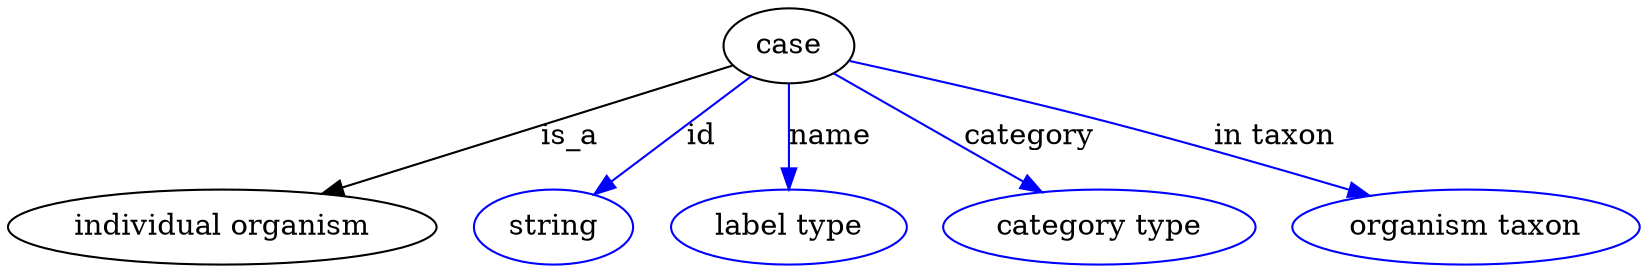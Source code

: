digraph {
	graph [bb="0,0,635.54,123"];
	node [label="\N"];
	case	[height=0.5,
		label=case,
		pos="305.89,105",
		width=0.75];
	"individual organism"	[height=0.5,
		pos="81.893,18",
		width=2.2748];
	case -> "individual organism"	[label=is_a,
		lp="218.89,61.5",
		pos="e,120.98,33.832 282.76,95.224 247,81.652 177.49,55.276 130.38,37.399"];
	id	[color=blue,
		height=0.5,
		label=string,
		pos="211.89,18",
		width=0.84854];
	case -> id	[color=blue,
		label=id,
		lp="270.39,61.5",
		pos="e,228.07,33.627 290.37,89.964 275.45,76.47 252.69,55.891 235.52,40.363",
		style=solid];
	name	[color=blue,
		height=0.5,
		label="label type",
		pos="305.89,18",
		width=1.2638];
	case -> name	[color=blue,
		label=name,
		lp="321.39,61.5",
		pos="e,305.89,36.175 305.89,86.799 305.89,75.163 305.89,59.548 305.89,46.237",
		style=solid];
	category	[color=blue,
		height=0.5,
		label="category type",
		pos="427.89,18",
		width=1.6249];
	case -> category	[color=blue,
		label=category,
		lp="398.39,61.5",
		pos="e,405.24,34.779 323.89,91.458 343.05,78.109 373.73,56.736 396.81,40.656",
		style=solid];
	"in taxon"	[color=blue,
		height=0.5,
		label="organism taxon",
		pos="569.89,18",
		width=1.8234];
	case -> "in taxon"	[color=blue,
		label="in taxon",
		lp="492.39,61.5",
		pos="e,531.87,32.79 330.36,97.253 354.69,90.453 393.02,79.493 425.89,69 458.25,58.669 494.37,46.127 522.33,36.189",
		style=solid];
}
